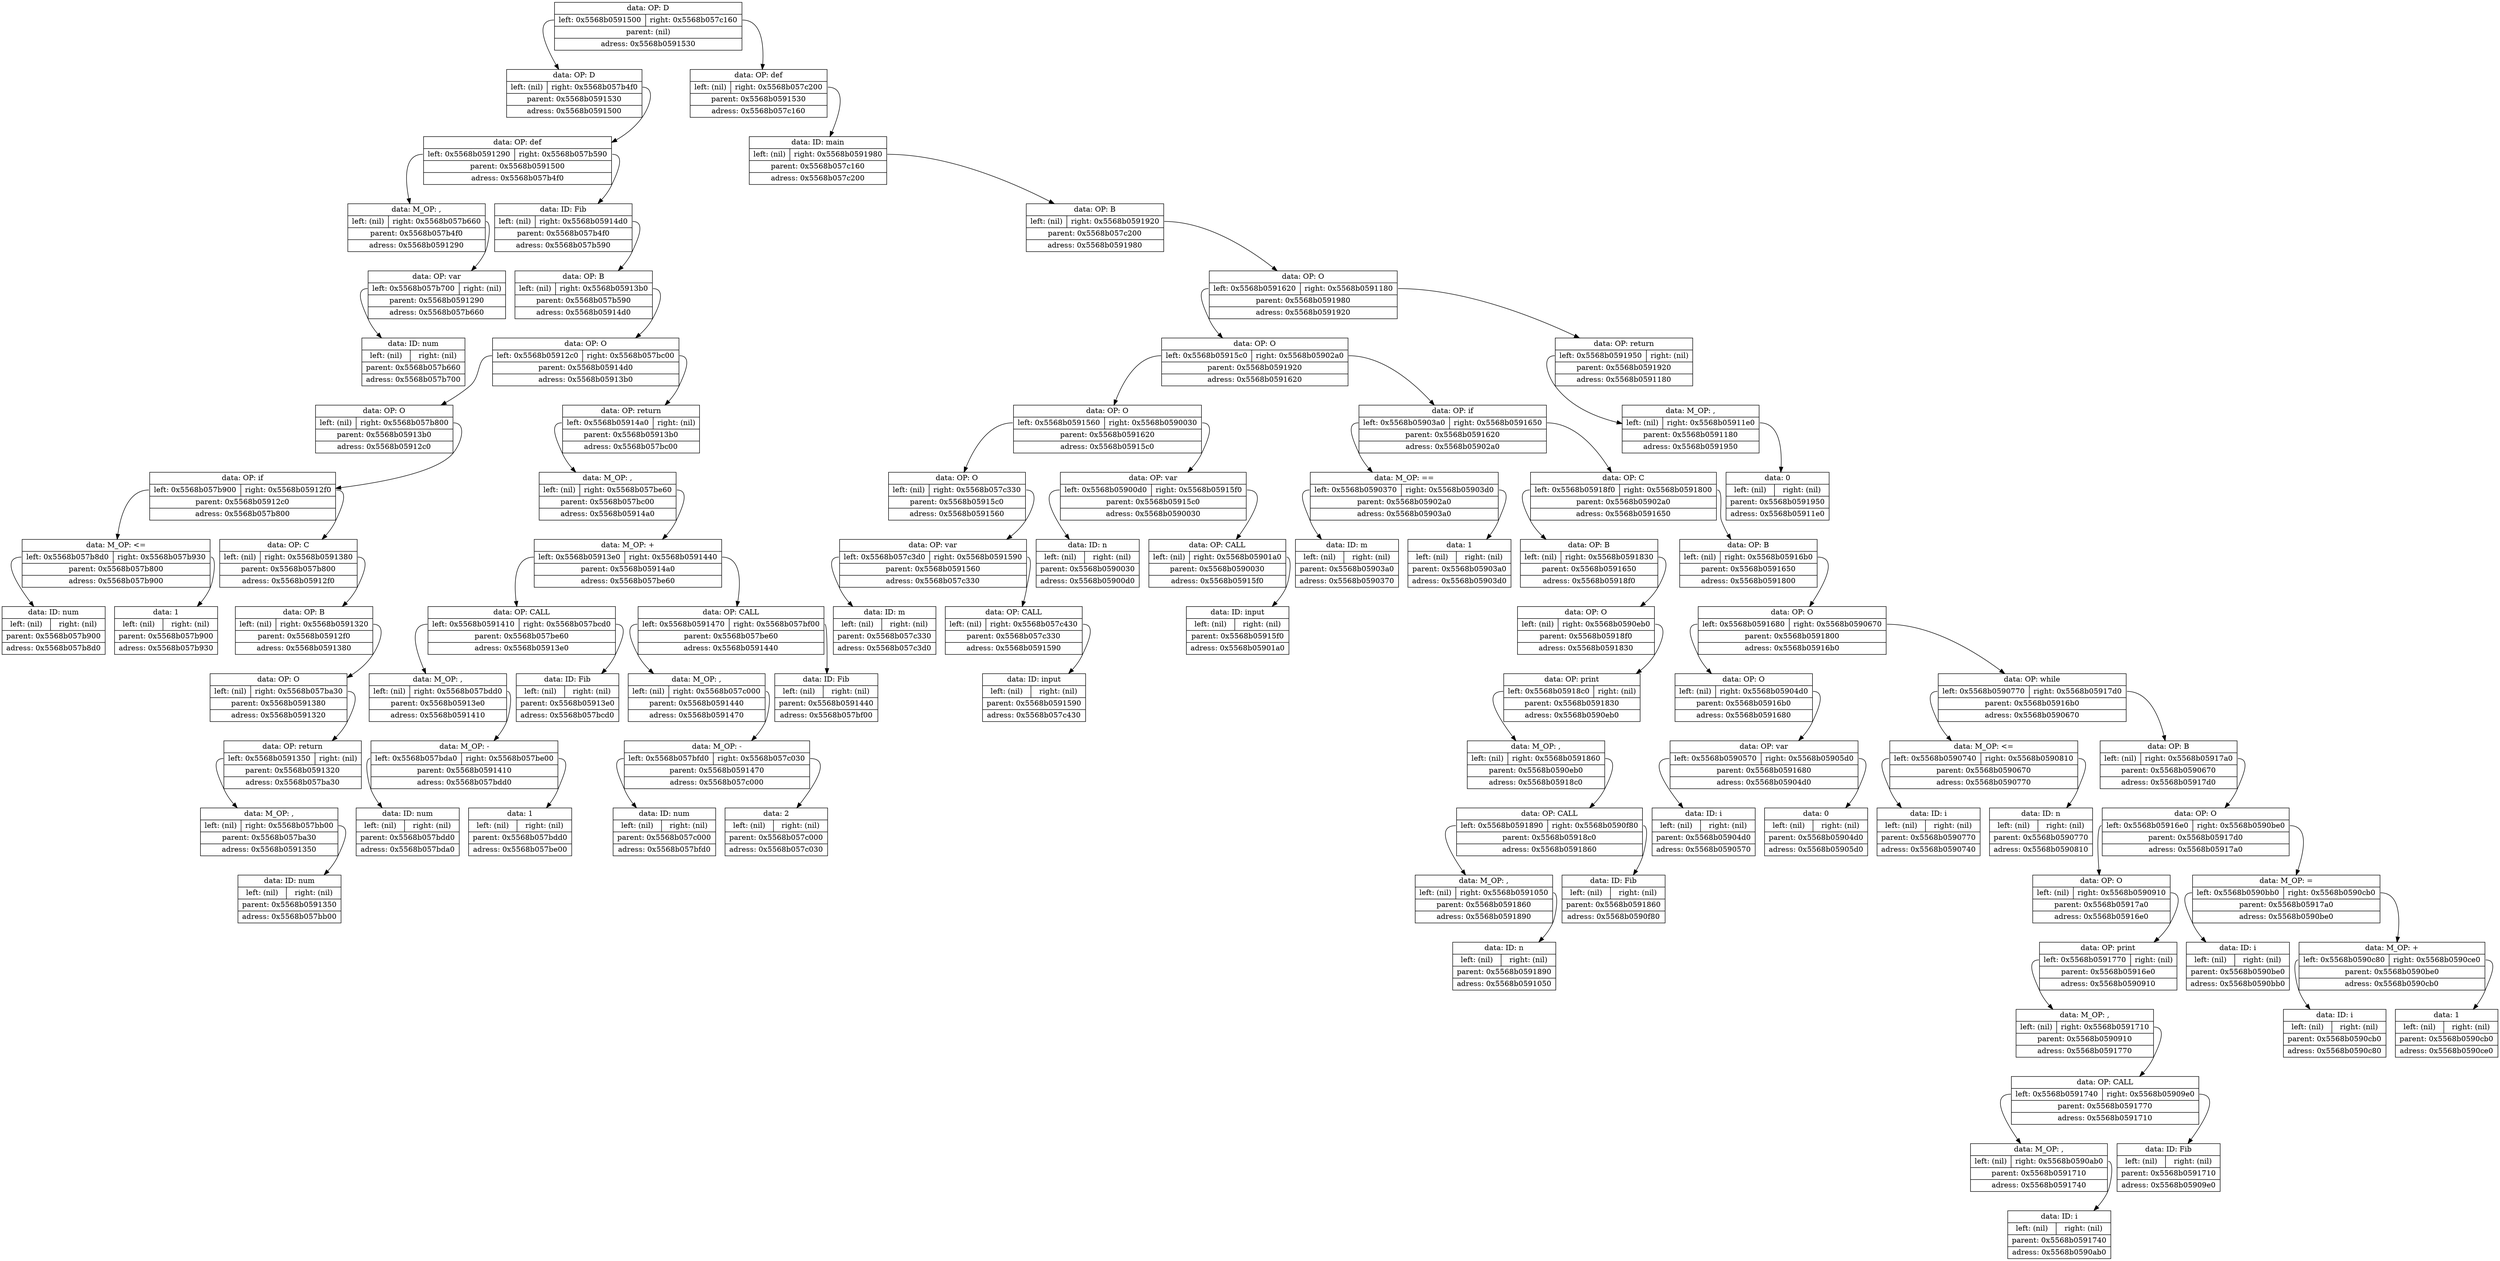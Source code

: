 digraph dump
{
	node0x5568b0591530 [shape = "record", label = "{<f1>data: OP: D|{<f2>left: 0x5568b0591500|<f3>right: 0x5568b057c160}|<f4>parent: (nil)|<f5>adress: 0x5568b0591530}"];
	node0x5568b0591500 [shape = "record", label = "{<f1>data: OP: D|{<f2>left: (nil)|<f3>right: 0x5568b057b4f0}|<f4>parent: 0x5568b0591530|<f5>adress: 0x5568b0591500}"];
	node0x5568b057b4f0 [shape = "record", label = "{<f1>data: OP: def|{<f2>left: 0x5568b0591290|<f3>right: 0x5568b057b590}|<f4>parent: 0x5568b0591500|<f5>adress: 0x5568b057b4f0}"];
	node0x5568b0591290 [shape = "record", label = "{<f1>data: M_OP: ,|{<f2>left: (nil)|<f3>right: 0x5568b057b660}|<f4>parent: 0x5568b057b4f0|<f5>adress: 0x5568b0591290}"];
	node0x5568b057b660 [shape = "record", label = "{<f1>data: OP: var|{<f2>left: 0x5568b057b700|<f3>right: (nil)}|<f4>parent: 0x5568b0591290|<f5>adress: 0x5568b057b660}"];
	node0x5568b057b700 [shape = "record", label = "{<f1>data: ID: num|{<f2>left: (nil)|<f3>right: (nil)}|<f4>parent: 0x5568b057b660|<f5>adress: 0x5568b057b700}"];
	node0x5568b057b660:f2 -> node0x5568b057b700
	node0x5568b0591290:f3 -> node0x5568b057b660
	node0x5568b057b4f0:f2 -> node0x5568b0591290
	node0x5568b057b590 [shape = "record", label = "{<f1>data: ID: Fib|{<f2>left: (nil)|<f3>right: 0x5568b05914d0}|<f4>parent: 0x5568b057b4f0|<f5>adress: 0x5568b057b590}"];
	node0x5568b05914d0 [shape = "record", label = "{<f1>data: OP: B|{<f2>left: (nil)|<f3>right: 0x5568b05913b0}|<f4>parent: 0x5568b057b590|<f5>adress: 0x5568b05914d0}"];
	node0x5568b05913b0 [shape = "record", label = "{<f1>data: OP: O|{<f2>left: 0x5568b05912c0|<f3>right: 0x5568b057bc00}|<f4>parent: 0x5568b05914d0|<f5>adress: 0x5568b05913b0}"];
	node0x5568b05912c0 [shape = "record", label = "{<f1>data: OP: O|{<f2>left: (nil)|<f3>right: 0x5568b057b800}|<f4>parent: 0x5568b05913b0|<f5>adress: 0x5568b05912c0}"];
	node0x5568b057b800 [shape = "record", label = "{<f1>data: OP: if|{<f2>left: 0x5568b057b900|<f3>right: 0x5568b05912f0}|<f4>parent: 0x5568b05912c0|<f5>adress: 0x5568b057b800}"];
	node0x5568b057b900 [shape = "record", label = "{<f1>data: M_OP: \<=|{<f2>left: 0x5568b057b8d0|<f3>right: 0x5568b057b930}|<f4>parent: 0x5568b057b800|<f5>adress: 0x5568b057b900}"];
	node0x5568b057b8d0 [shape = "record", label = "{<f1>data: ID: num|{<f2>left: (nil)|<f3>right: (nil)}|<f4>parent: 0x5568b057b900|<f5>adress: 0x5568b057b8d0}"];
	node0x5568b057b900:f2 -> node0x5568b057b8d0
	node0x5568b057b930 [shape = "record", label = "{<f1>data: 1|{<f2>left: (nil)|<f3>right: (nil)}|<f4>parent: 0x5568b057b900|<f5>adress: 0x5568b057b930}"];
	node0x5568b057b900:f3 -> node0x5568b057b930
	node0x5568b057b800:f2 -> node0x5568b057b900
	node0x5568b05912f0 [shape = "record", label = "{<f1>data: OP: C|{<f2>left: (nil)|<f3>right: 0x5568b0591380}|<f4>parent: 0x5568b057b800|<f5>adress: 0x5568b05912f0}"];
	node0x5568b0591380 [shape = "record", label = "{<f1>data: OP: B|{<f2>left: (nil)|<f3>right: 0x5568b0591320}|<f4>parent: 0x5568b05912f0|<f5>adress: 0x5568b0591380}"];
	node0x5568b0591320 [shape = "record", label = "{<f1>data: OP: O|{<f2>left: (nil)|<f3>right: 0x5568b057ba30}|<f4>parent: 0x5568b0591380|<f5>adress: 0x5568b0591320}"];
	node0x5568b057ba30 [shape = "record", label = "{<f1>data: OP: return|{<f2>left: 0x5568b0591350|<f3>right: (nil)}|<f4>parent: 0x5568b0591320|<f5>adress: 0x5568b057ba30}"];
	node0x5568b0591350 [shape = "record", label = "{<f1>data: M_OP: ,|{<f2>left: (nil)|<f3>right: 0x5568b057bb00}|<f4>parent: 0x5568b057ba30|<f5>adress: 0x5568b0591350}"];
	node0x5568b057bb00 [shape = "record", label = "{<f1>data: ID: num|{<f2>left: (nil)|<f3>right: (nil)}|<f4>parent: 0x5568b0591350|<f5>adress: 0x5568b057bb00}"];
	node0x5568b0591350:f3 -> node0x5568b057bb00
	node0x5568b057ba30:f2 -> node0x5568b0591350
	node0x5568b0591320:f3 -> node0x5568b057ba30
	node0x5568b0591380:f3 -> node0x5568b0591320
	node0x5568b05912f0:f3 -> node0x5568b0591380
	node0x5568b057b800:f3 -> node0x5568b05912f0
	node0x5568b05912c0:f3 -> node0x5568b057b800
	node0x5568b05913b0:f2 -> node0x5568b05912c0
	node0x5568b057bc00 [shape = "record", label = "{<f1>data: OP: return|{<f2>left: 0x5568b05914a0|<f3>right: (nil)}|<f4>parent: 0x5568b05913b0|<f5>adress: 0x5568b057bc00}"];
	node0x5568b05914a0 [shape = "record", label = "{<f1>data: M_OP: ,|{<f2>left: (nil)|<f3>right: 0x5568b057be60}|<f4>parent: 0x5568b057bc00|<f5>adress: 0x5568b05914a0}"];
	node0x5568b057be60 [shape = "record", label = "{<f1>data: M_OP: +|{<f2>left: 0x5568b05913e0|<f3>right: 0x5568b0591440}|<f4>parent: 0x5568b05914a0|<f5>adress: 0x5568b057be60}"];
	node0x5568b05913e0 [shape = "record", label = "{<f1>data: OP: CALL|{<f2>left: 0x5568b0591410|<f3>right: 0x5568b057bcd0}|<f4>parent: 0x5568b057be60|<f5>adress: 0x5568b05913e0}"];
	node0x5568b0591410 [shape = "record", label = "{<f1>data: M_OP: ,|{<f2>left: (nil)|<f3>right: 0x5568b057bdd0}|<f4>parent: 0x5568b05913e0|<f5>adress: 0x5568b0591410}"];
	node0x5568b057bdd0 [shape = "record", label = "{<f1>data: M_OP: -|{<f2>left: 0x5568b057bda0|<f3>right: 0x5568b057be00}|<f4>parent: 0x5568b0591410|<f5>adress: 0x5568b057bdd0}"];
	node0x5568b057bda0 [shape = "record", label = "{<f1>data: ID: num|{<f2>left: (nil)|<f3>right: (nil)}|<f4>parent: 0x5568b057bdd0|<f5>adress: 0x5568b057bda0}"];
	node0x5568b057bdd0:f2 -> node0x5568b057bda0
	node0x5568b057be00 [shape = "record", label = "{<f1>data: 1|{<f2>left: (nil)|<f3>right: (nil)}|<f4>parent: 0x5568b057bdd0|<f5>adress: 0x5568b057be00}"];
	node0x5568b057bdd0:f3 -> node0x5568b057be00
	node0x5568b0591410:f3 -> node0x5568b057bdd0
	node0x5568b05913e0:f2 -> node0x5568b0591410
	node0x5568b057bcd0 [shape = "record", label = "{<f1>data: ID: Fib|{<f2>left: (nil)|<f3>right: (nil)}|<f4>parent: 0x5568b05913e0|<f5>adress: 0x5568b057bcd0}"];
	node0x5568b05913e0:f3 -> node0x5568b057bcd0
	node0x5568b057be60:f2 -> node0x5568b05913e0
	node0x5568b0591440 [shape = "record", label = "{<f1>data: OP: CALL|{<f2>left: 0x5568b0591470|<f3>right: 0x5568b057bf00}|<f4>parent: 0x5568b057be60|<f5>adress: 0x5568b0591440}"];
	node0x5568b0591470 [shape = "record", label = "{<f1>data: M_OP: ,|{<f2>left: (nil)|<f3>right: 0x5568b057c000}|<f4>parent: 0x5568b0591440|<f5>adress: 0x5568b0591470}"];
	node0x5568b057c000 [shape = "record", label = "{<f1>data: M_OP: -|{<f2>left: 0x5568b057bfd0|<f3>right: 0x5568b057c030}|<f4>parent: 0x5568b0591470|<f5>adress: 0x5568b057c000}"];
	node0x5568b057bfd0 [shape = "record", label = "{<f1>data: ID: num|{<f2>left: (nil)|<f3>right: (nil)}|<f4>parent: 0x5568b057c000|<f5>adress: 0x5568b057bfd0}"];
	node0x5568b057c000:f2 -> node0x5568b057bfd0
	node0x5568b057c030 [shape = "record", label = "{<f1>data: 2|{<f2>left: (nil)|<f3>right: (nil)}|<f4>parent: 0x5568b057c000|<f5>adress: 0x5568b057c030}"];
	node0x5568b057c000:f3 -> node0x5568b057c030
	node0x5568b0591470:f3 -> node0x5568b057c000
	node0x5568b0591440:f2 -> node0x5568b0591470
	node0x5568b057bf00 [shape = "record", label = "{<f1>data: ID: Fib|{<f2>left: (nil)|<f3>right: (nil)}|<f4>parent: 0x5568b0591440|<f5>adress: 0x5568b057bf00}"];
	node0x5568b0591440:f3 -> node0x5568b057bf00
	node0x5568b057be60:f3 -> node0x5568b0591440
	node0x5568b05914a0:f3 -> node0x5568b057be60
	node0x5568b057bc00:f2 -> node0x5568b05914a0
	node0x5568b05913b0:f3 -> node0x5568b057bc00
	node0x5568b05914d0:f3 -> node0x5568b05913b0
	node0x5568b057b590:f3 -> node0x5568b05914d0
	node0x5568b057b4f0:f3 -> node0x5568b057b590
	node0x5568b0591500:f3 -> node0x5568b057b4f0
	node0x5568b0591530:f2 -> node0x5568b0591500
	node0x5568b057c160 [shape = "record", label = "{<f1>data: OP: def|{<f2>left: (nil)|<f3>right: 0x5568b057c200}|<f4>parent: 0x5568b0591530|<f5>adress: 0x5568b057c160}"];
	node0x5568b057c200 [shape = "record", label = "{<f1>data: ID: main|{<f2>left: (nil)|<f3>right: 0x5568b0591980}|<f4>parent: 0x5568b057c160|<f5>adress: 0x5568b057c200}"];
	node0x5568b0591980 [shape = "record", label = "{<f1>data: OP: B|{<f2>left: (nil)|<f3>right: 0x5568b0591920}|<f4>parent: 0x5568b057c200|<f5>adress: 0x5568b0591980}"];
	node0x5568b0591920 [shape = "record", label = "{<f1>data: OP: O|{<f2>left: 0x5568b0591620|<f3>right: 0x5568b0591180}|<f4>parent: 0x5568b0591980|<f5>adress: 0x5568b0591920}"];
	node0x5568b0591620 [shape = "record", label = "{<f1>data: OP: O|{<f2>left: 0x5568b05915c0|<f3>right: 0x5568b05902a0}|<f4>parent: 0x5568b0591920|<f5>adress: 0x5568b0591620}"];
	node0x5568b05915c0 [shape = "record", label = "{<f1>data: OP: O|{<f2>left: 0x5568b0591560|<f3>right: 0x5568b0590030}|<f4>parent: 0x5568b0591620|<f5>adress: 0x5568b05915c0}"];
	node0x5568b0591560 [shape = "record", label = "{<f1>data: OP: O|{<f2>left: (nil)|<f3>right: 0x5568b057c330}|<f4>parent: 0x5568b05915c0|<f5>adress: 0x5568b0591560}"];
	node0x5568b057c330 [shape = "record", label = "{<f1>data: OP: var|{<f2>left: 0x5568b057c3d0|<f3>right: 0x5568b0591590}|<f4>parent: 0x5568b0591560|<f5>adress: 0x5568b057c330}"];
	node0x5568b057c3d0 [shape = "record", label = "{<f1>data: ID: m|{<f2>left: (nil)|<f3>right: (nil)}|<f4>parent: 0x5568b057c330|<f5>adress: 0x5568b057c3d0}"];
	node0x5568b057c330:f2 -> node0x5568b057c3d0
	node0x5568b0591590 [shape = "record", label = "{<f1>data: OP: CALL|{<f2>left: (nil)|<f3>right: 0x5568b057c430}|<f4>parent: 0x5568b057c330|<f5>adress: 0x5568b0591590}"];
	node0x5568b057c430 [shape = "record", label = "{<f1>data: ID: input|{<f2>left: (nil)|<f3>right: (nil)}|<f4>parent: 0x5568b0591590|<f5>adress: 0x5568b057c430}"];
	node0x5568b0591590:f3 -> node0x5568b057c430
	node0x5568b057c330:f3 -> node0x5568b0591590
	node0x5568b0591560:f3 -> node0x5568b057c330
	node0x5568b05915c0:f2 -> node0x5568b0591560
	node0x5568b0590030 [shape = "record", label = "{<f1>data: OP: var|{<f2>left: 0x5568b05900d0|<f3>right: 0x5568b05915f0}|<f4>parent: 0x5568b05915c0|<f5>adress: 0x5568b0590030}"];
	node0x5568b05900d0 [shape = "record", label = "{<f1>data: ID: n|{<f2>left: (nil)|<f3>right: (nil)}|<f4>parent: 0x5568b0590030|<f5>adress: 0x5568b05900d0}"];
	node0x5568b0590030:f2 -> node0x5568b05900d0
	node0x5568b05915f0 [shape = "record", label = "{<f1>data: OP: CALL|{<f2>left: (nil)|<f3>right: 0x5568b05901a0}|<f4>parent: 0x5568b0590030|<f5>adress: 0x5568b05915f0}"];
	node0x5568b05901a0 [shape = "record", label = "{<f1>data: ID: input|{<f2>left: (nil)|<f3>right: (nil)}|<f4>parent: 0x5568b05915f0|<f5>adress: 0x5568b05901a0}"];
	node0x5568b05915f0:f3 -> node0x5568b05901a0
	node0x5568b0590030:f3 -> node0x5568b05915f0
	node0x5568b05915c0:f3 -> node0x5568b0590030
	node0x5568b0591620:f2 -> node0x5568b05915c0
	node0x5568b05902a0 [shape = "record", label = "{<f1>data: OP: if|{<f2>left: 0x5568b05903a0|<f3>right: 0x5568b0591650}|<f4>parent: 0x5568b0591620|<f5>adress: 0x5568b05902a0}"];
	node0x5568b05903a0 [shape = "record", label = "{<f1>data: M_OP: ==|{<f2>left: 0x5568b0590370|<f3>right: 0x5568b05903d0}|<f4>parent: 0x5568b05902a0|<f5>adress: 0x5568b05903a0}"];
	node0x5568b0590370 [shape = "record", label = "{<f1>data: ID: m|{<f2>left: (nil)|<f3>right: (nil)}|<f4>parent: 0x5568b05903a0|<f5>adress: 0x5568b0590370}"];
	node0x5568b05903a0:f2 -> node0x5568b0590370
	node0x5568b05903d0 [shape = "record", label = "{<f1>data: 1|{<f2>left: (nil)|<f3>right: (nil)}|<f4>parent: 0x5568b05903a0|<f5>adress: 0x5568b05903d0}"];
	node0x5568b05903a0:f3 -> node0x5568b05903d0
	node0x5568b05902a0:f2 -> node0x5568b05903a0
	node0x5568b0591650 [shape = "record", label = "{<f1>data: OP: C|{<f2>left: 0x5568b05918f0|<f3>right: 0x5568b0591800}|<f4>parent: 0x5568b05902a0|<f5>adress: 0x5568b0591650}"];
	node0x5568b05918f0 [shape = "record", label = "{<f1>data: OP: B|{<f2>left: (nil)|<f3>right: 0x5568b0591830}|<f4>parent: 0x5568b0591650|<f5>adress: 0x5568b05918f0}"];
	node0x5568b0591830 [shape = "record", label = "{<f1>data: OP: O|{<f2>left: (nil)|<f3>right: 0x5568b0590eb0}|<f4>parent: 0x5568b05918f0|<f5>adress: 0x5568b0591830}"];
	node0x5568b0590eb0 [shape = "record", label = "{<f1>data: OP: print|{<f2>left: 0x5568b05918c0|<f3>right: (nil)}|<f4>parent: 0x5568b0591830|<f5>adress: 0x5568b0590eb0}"];
	node0x5568b05918c0 [shape = "record", label = "{<f1>data: M_OP: ,|{<f2>left: (nil)|<f3>right: 0x5568b0591860}|<f4>parent: 0x5568b0590eb0|<f5>adress: 0x5568b05918c0}"];
	node0x5568b0591860 [shape = "record", label = "{<f1>data: OP: CALL|{<f2>left: 0x5568b0591890|<f3>right: 0x5568b0590f80}|<f4>parent: 0x5568b05918c0|<f5>adress: 0x5568b0591860}"];
	node0x5568b0591890 [shape = "record", label = "{<f1>data: M_OP: ,|{<f2>left: (nil)|<f3>right: 0x5568b0591050}|<f4>parent: 0x5568b0591860|<f5>adress: 0x5568b0591890}"];
	node0x5568b0591050 [shape = "record", label = "{<f1>data: ID: n|{<f2>left: (nil)|<f3>right: (nil)}|<f4>parent: 0x5568b0591890|<f5>adress: 0x5568b0591050}"];
	node0x5568b0591890:f3 -> node0x5568b0591050
	node0x5568b0591860:f2 -> node0x5568b0591890
	node0x5568b0590f80 [shape = "record", label = "{<f1>data: ID: Fib|{<f2>left: (nil)|<f3>right: (nil)}|<f4>parent: 0x5568b0591860|<f5>adress: 0x5568b0590f80}"];
	node0x5568b0591860:f3 -> node0x5568b0590f80
	node0x5568b05918c0:f3 -> node0x5568b0591860
	node0x5568b0590eb0:f2 -> node0x5568b05918c0
	node0x5568b0591830:f3 -> node0x5568b0590eb0
	node0x5568b05918f0:f3 -> node0x5568b0591830
	node0x5568b0591650:f2 -> node0x5568b05918f0
	node0x5568b0591800 [shape = "record", label = "{<f1>data: OP: B|{<f2>left: (nil)|<f3>right: 0x5568b05916b0}|<f4>parent: 0x5568b0591650|<f5>adress: 0x5568b0591800}"];
	node0x5568b05916b0 [shape = "record", label = "{<f1>data: OP: O|{<f2>left: 0x5568b0591680|<f3>right: 0x5568b0590670}|<f4>parent: 0x5568b0591800|<f5>adress: 0x5568b05916b0}"];
	node0x5568b0591680 [shape = "record", label = "{<f1>data: OP: O|{<f2>left: (nil)|<f3>right: 0x5568b05904d0}|<f4>parent: 0x5568b05916b0|<f5>adress: 0x5568b0591680}"];
	node0x5568b05904d0 [shape = "record", label = "{<f1>data: OP: var|{<f2>left: 0x5568b0590570|<f3>right: 0x5568b05905d0}|<f4>parent: 0x5568b0591680|<f5>adress: 0x5568b05904d0}"];
	node0x5568b0590570 [shape = "record", label = "{<f1>data: ID: i|{<f2>left: (nil)|<f3>right: (nil)}|<f4>parent: 0x5568b05904d0|<f5>adress: 0x5568b0590570}"];
	node0x5568b05904d0:f2 -> node0x5568b0590570
	node0x5568b05905d0 [shape = "record", label = "{<f1>data: 0|{<f2>left: (nil)|<f3>right: (nil)}|<f4>parent: 0x5568b05904d0|<f5>adress: 0x5568b05905d0}"];
	node0x5568b05904d0:f3 -> node0x5568b05905d0
	node0x5568b0591680:f3 -> node0x5568b05904d0
	node0x5568b05916b0:f2 -> node0x5568b0591680
	node0x5568b0590670 [shape = "record", label = "{<f1>data: OP: while|{<f2>left: 0x5568b0590770|<f3>right: 0x5568b05917d0}|<f4>parent: 0x5568b05916b0|<f5>adress: 0x5568b0590670}"];
	node0x5568b0590770 [shape = "record", label = "{<f1>data: M_OP: \<=|{<f2>left: 0x5568b0590740|<f3>right: 0x5568b0590810}|<f4>parent: 0x5568b0590670|<f5>adress: 0x5568b0590770}"];
	node0x5568b0590740 [shape = "record", label = "{<f1>data: ID: i|{<f2>left: (nil)|<f3>right: (nil)}|<f4>parent: 0x5568b0590770|<f5>adress: 0x5568b0590740}"];
	node0x5568b0590770:f2 -> node0x5568b0590740
	node0x5568b0590810 [shape = "record", label = "{<f1>data: ID: n|{<f2>left: (nil)|<f3>right: (nil)}|<f4>parent: 0x5568b0590770|<f5>adress: 0x5568b0590810}"];
	node0x5568b0590770:f3 -> node0x5568b0590810
	node0x5568b0590670:f2 -> node0x5568b0590770
	node0x5568b05917d0 [shape = "record", label = "{<f1>data: OP: B|{<f2>left: (nil)|<f3>right: 0x5568b05917a0}|<f4>parent: 0x5568b0590670|<f5>adress: 0x5568b05917d0}"];
	node0x5568b05917a0 [shape = "record", label = "{<f1>data: OP: O|{<f2>left: 0x5568b05916e0|<f3>right: 0x5568b0590be0}|<f4>parent: 0x5568b05917d0|<f5>adress: 0x5568b05917a0}"];
	node0x5568b05916e0 [shape = "record", label = "{<f1>data: OP: O|{<f2>left: (nil)|<f3>right: 0x5568b0590910}|<f4>parent: 0x5568b05917a0|<f5>adress: 0x5568b05916e0}"];
	node0x5568b0590910 [shape = "record", label = "{<f1>data: OP: print|{<f2>left: 0x5568b0591770|<f3>right: (nil)}|<f4>parent: 0x5568b05916e0|<f5>adress: 0x5568b0590910}"];
	node0x5568b0591770 [shape = "record", label = "{<f1>data: M_OP: ,|{<f2>left: (nil)|<f3>right: 0x5568b0591710}|<f4>parent: 0x5568b0590910|<f5>adress: 0x5568b0591770}"];
	node0x5568b0591710 [shape = "record", label = "{<f1>data: OP: CALL|{<f2>left: 0x5568b0591740|<f3>right: 0x5568b05909e0}|<f4>parent: 0x5568b0591770|<f5>adress: 0x5568b0591710}"];
	node0x5568b0591740 [shape = "record", label = "{<f1>data: M_OP: ,|{<f2>left: (nil)|<f3>right: 0x5568b0590ab0}|<f4>parent: 0x5568b0591710|<f5>adress: 0x5568b0591740}"];
	node0x5568b0590ab0 [shape = "record", label = "{<f1>data: ID: i|{<f2>left: (nil)|<f3>right: (nil)}|<f4>parent: 0x5568b0591740|<f5>adress: 0x5568b0590ab0}"];
	node0x5568b0591740:f3 -> node0x5568b0590ab0
	node0x5568b0591710:f2 -> node0x5568b0591740
	node0x5568b05909e0 [shape = "record", label = "{<f1>data: ID: Fib|{<f2>left: (nil)|<f3>right: (nil)}|<f4>parent: 0x5568b0591710|<f5>adress: 0x5568b05909e0}"];
	node0x5568b0591710:f3 -> node0x5568b05909e0
	node0x5568b0591770:f3 -> node0x5568b0591710
	node0x5568b0590910:f2 -> node0x5568b0591770
	node0x5568b05916e0:f3 -> node0x5568b0590910
	node0x5568b05917a0:f2 -> node0x5568b05916e0
	node0x5568b0590be0 [shape = "record", label = "{<f1>data: M_OP: =|{<f2>left: 0x5568b0590bb0|<f3>right: 0x5568b0590cb0}|<f4>parent: 0x5568b05917a0|<f5>adress: 0x5568b0590be0}"];
	node0x5568b0590bb0 [shape = "record", label = "{<f1>data: ID: i|{<f2>left: (nil)|<f3>right: (nil)}|<f4>parent: 0x5568b0590be0|<f5>adress: 0x5568b0590bb0}"];
	node0x5568b0590be0:f2 -> node0x5568b0590bb0
	node0x5568b0590cb0 [shape = "record", label = "{<f1>data: M_OP: +|{<f2>left: 0x5568b0590c80|<f3>right: 0x5568b0590ce0}|<f4>parent: 0x5568b0590be0|<f5>adress: 0x5568b0590cb0}"];
	node0x5568b0590c80 [shape = "record", label = "{<f1>data: ID: i|{<f2>left: (nil)|<f3>right: (nil)}|<f4>parent: 0x5568b0590cb0|<f5>adress: 0x5568b0590c80}"];
	node0x5568b0590cb0:f2 -> node0x5568b0590c80
	node0x5568b0590ce0 [shape = "record", label = "{<f1>data: 1|{<f2>left: (nil)|<f3>right: (nil)}|<f4>parent: 0x5568b0590cb0|<f5>adress: 0x5568b0590ce0}"];
	node0x5568b0590cb0:f3 -> node0x5568b0590ce0
	node0x5568b0590be0:f3 -> node0x5568b0590cb0
	node0x5568b05917a0:f3 -> node0x5568b0590be0
	node0x5568b05917d0:f3 -> node0x5568b05917a0
	node0x5568b0590670:f3 -> node0x5568b05917d0
	node0x5568b05916b0:f3 -> node0x5568b0590670
	node0x5568b0591800:f3 -> node0x5568b05916b0
	node0x5568b0591650:f3 -> node0x5568b0591800
	node0x5568b05902a0:f3 -> node0x5568b0591650
	node0x5568b0591620:f3 -> node0x5568b05902a0
	node0x5568b0591920:f2 -> node0x5568b0591620
	node0x5568b0591180 [shape = "record", label = "{<f1>data: OP: return|{<f2>left: 0x5568b0591950|<f3>right: (nil)}|<f4>parent: 0x5568b0591920|<f5>adress: 0x5568b0591180}"];
	node0x5568b0591950 [shape = "record", label = "{<f1>data: M_OP: ,|{<f2>left: (nil)|<f3>right: 0x5568b05911e0}|<f4>parent: 0x5568b0591180|<f5>adress: 0x5568b0591950}"];
	node0x5568b05911e0 [shape = "record", label = "{<f1>data: 0|{<f2>left: (nil)|<f3>right: (nil)}|<f4>parent: 0x5568b0591950|<f5>adress: 0x5568b05911e0}"];
	node0x5568b0591950:f3 -> node0x5568b05911e0
	node0x5568b0591180:f2 -> node0x5568b0591950
	node0x5568b0591920:f3 -> node0x5568b0591180
	node0x5568b0591980:f3 -> node0x5568b0591920
	node0x5568b057c200:f3 -> node0x5568b0591980
	node0x5568b057c160:f3 -> node0x5568b057c200
	node0x5568b0591530:f3 -> node0x5568b057c160

}
